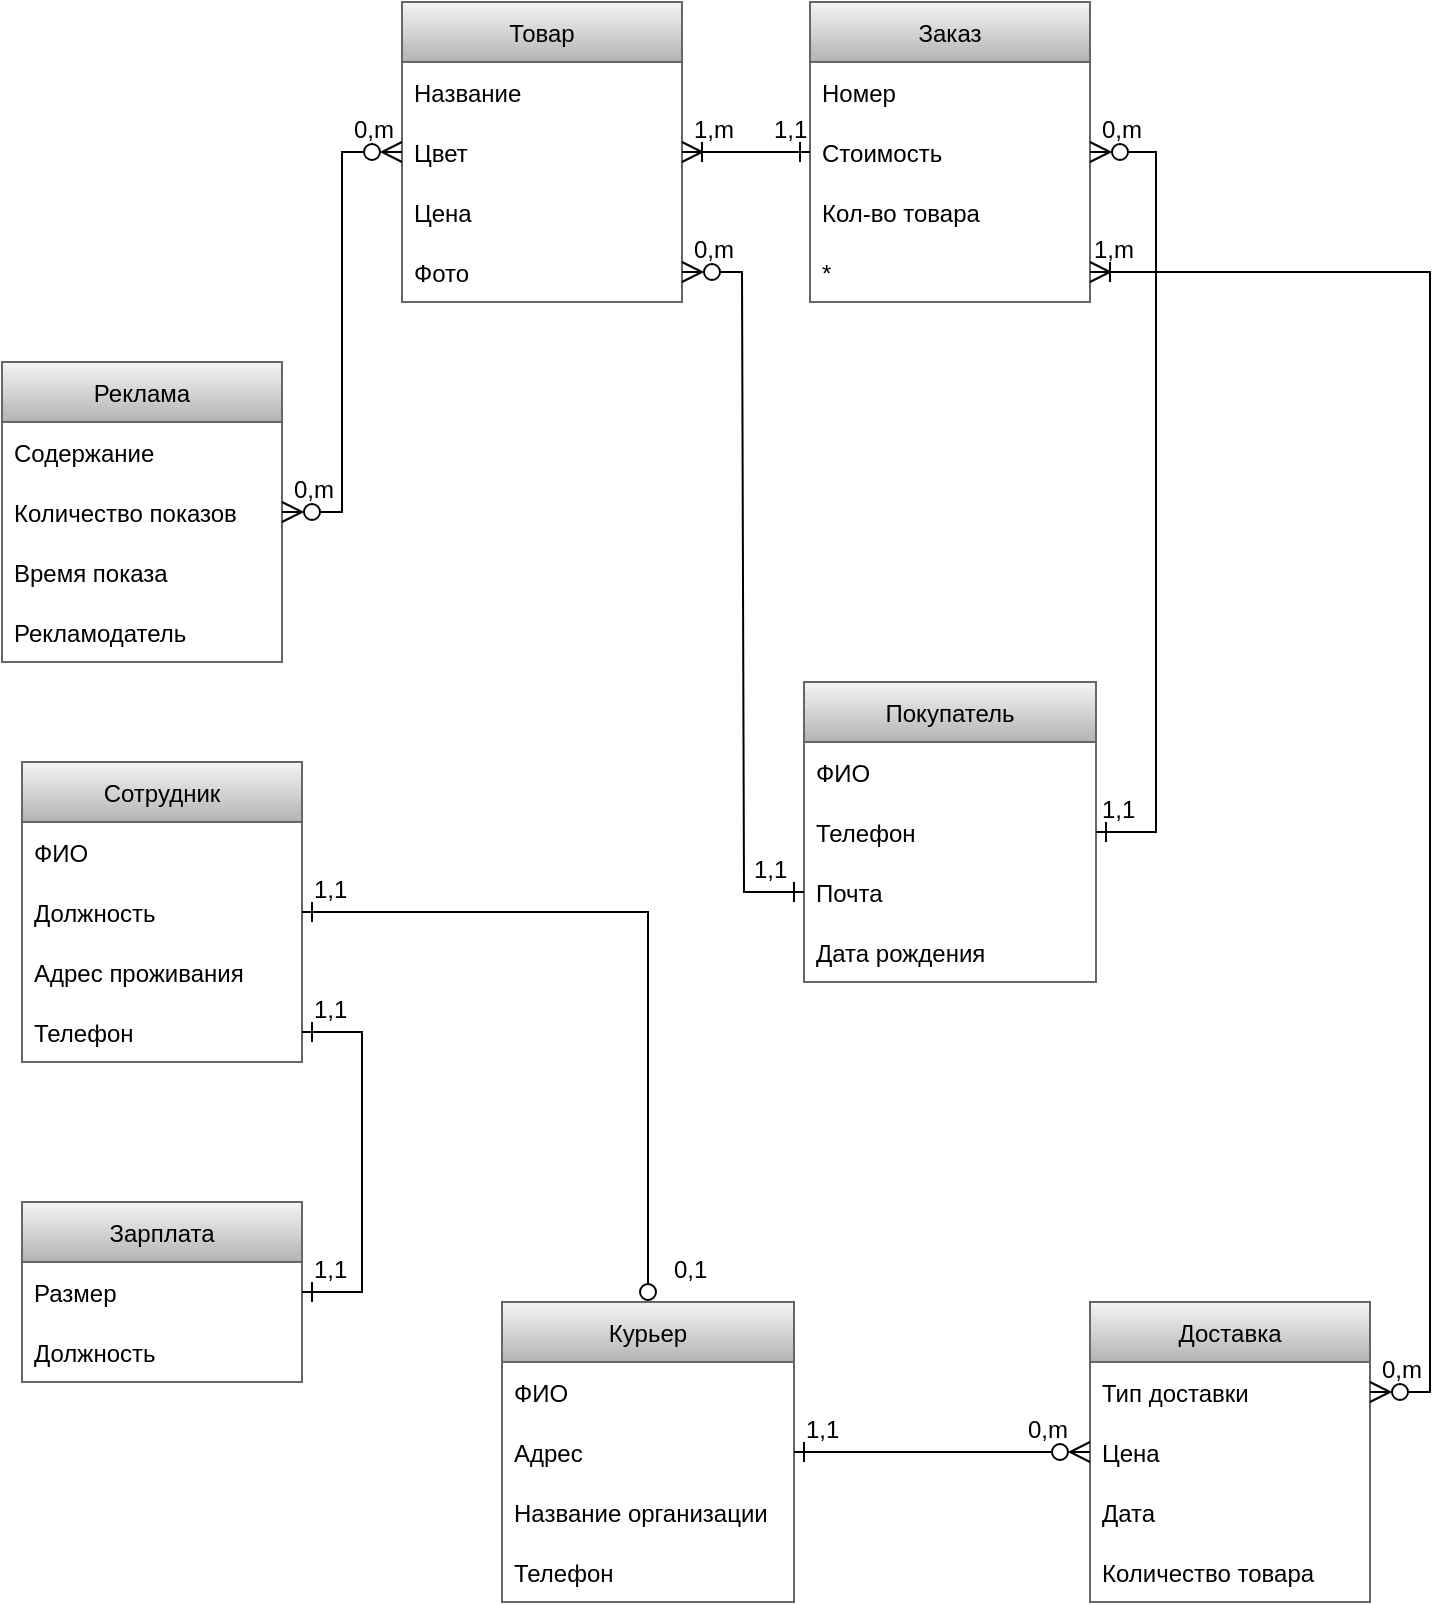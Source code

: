 <mxfile version="20.4.0" type="github">
  <diagram id="C5RBs43oDa-KdzZeNtuy" name="Page-1">
    <mxGraphModel dx="1566" dy="796" grid="1" gridSize="10" guides="1" tooltips="1" connect="1" arrows="1" fold="1" page="1" pageScale="1" pageWidth="827" pageHeight="1169" math="0" shadow="0">
      <root>
        <mxCell id="WIyWlLk6GJQsqaUBKTNV-0" />
        <mxCell id="WIyWlLk6GJQsqaUBKTNV-1" parent="WIyWlLk6GJQsqaUBKTNV-0" />
        <mxCell id="nwSjsbXlRZ_8o17zB7dd-1" value="Покупатель" style="swimlane;fontStyle=0;childLayout=stackLayout;horizontal=1;startSize=30;horizontalStack=0;resizeParent=1;resizeParentMax=0;resizeLast=0;collapsible=1;marginBottom=0;fillColor=#f5f5f5;gradientColor=#b3b3b3;strokeColor=#666666;" parent="WIyWlLk6GJQsqaUBKTNV-1" vertex="1">
          <mxGeometry x="411" y="360" width="146" height="150" as="geometry" />
        </mxCell>
        <mxCell id="nwSjsbXlRZ_8o17zB7dd-2" value="ФИО" style="text;strokeColor=none;fillColor=none;align=left;verticalAlign=middle;spacingLeft=4;spacingRight=4;overflow=hidden;points=[[0,0.5],[1,0.5]];portConstraint=eastwest;rotatable=0;" parent="nwSjsbXlRZ_8o17zB7dd-1" vertex="1">
          <mxGeometry y="30" width="146" height="30" as="geometry" />
        </mxCell>
        <mxCell id="nwSjsbXlRZ_8o17zB7dd-3" value="Телефон" style="text;strokeColor=none;fillColor=none;align=left;verticalAlign=middle;spacingLeft=4;spacingRight=4;overflow=hidden;points=[[0,0.5],[1,0.5]];portConstraint=eastwest;rotatable=0;" parent="nwSjsbXlRZ_8o17zB7dd-1" vertex="1">
          <mxGeometry y="60" width="146" height="30" as="geometry" />
        </mxCell>
        <mxCell id="nwSjsbXlRZ_8o17zB7dd-4" value="Почта" style="text;strokeColor=none;fillColor=none;align=left;verticalAlign=middle;spacingLeft=4;spacingRight=4;overflow=hidden;points=[[0,0.5],[1,0.5]];portConstraint=eastwest;rotatable=0;" parent="nwSjsbXlRZ_8o17zB7dd-1" vertex="1">
          <mxGeometry y="90" width="146" height="30" as="geometry" />
        </mxCell>
        <mxCell id="nwSjsbXlRZ_8o17zB7dd-29" value="Дата рождения" style="text;strokeColor=none;fillColor=none;align=left;verticalAlign=middle;spacingLeft=4;spacingRight=4;overflow=hidden;points=[[0,0.5],[1,0.5]];portConstraint=eastwest;rotatable=0;" parent="nwSjsbXlRZ_8o17zB7dd-1" vertex="1">
          <mxGeometry y="120" width="146" height="30" as="geometry" />
        </mxCell>
        <mxCell id="nwSjsbXlRZ_8o17zB7dd-9" value="Доставка" style="swimlane;fontStyle=0;childLayout=stackLayout;horizontal=1;startSize=30;horizontalStack=0;resizeParent=1;resizeParentMax=0;resizeLast=0;collapsible=1;marginBottom=0;fillColor=#f5f5f5;gradientColor=#b3b3b3;strokeColor=#666666;" parent="WIyWlLk6GJQsqaUBKTNV-1" vertex="1">
          <mxGeometry x="554" y="670" width="140" height="150" as="geometry" />
        </mxCell>
        <mxCell id="nwSjsbXlRZ_8o17zB7dd-10" value="Тип доставки" style="text;strokeColor=none;fillColor=none;align=left;verticalAlign=middle;spacingLeft=4;spacingRight=4;overflow=hidden;points=[[0,0.5],[1,0.5]];portConstraint=eastwest;rotatable=0;" parent="nwSjsbXlRZ_8o17zB7dd-9" vertex="1">
          <mxGeometry y="30" width="140" height="30" as="geometry" />
        </mxCell>
        <mxCell id="nwSjsbXlRZ_8o17zB7dd-11" value="Цена" style="text;strokeColor=none;fillColor=none;align=left;verticalAlign=middle;spacingLeft=4;spacingRight=4;overflow=hidden;points=[[0,0.5],[1,0.5]];portConstraint=eastwest;rotatable=0;" parent="nwSjsbXlRZ_8o17zB7dd-9" vertex="1">
          <mxGeometry y="60" width="140" height="30" as="geometry" />
        </mxCell>
        <mxCell id="nwSjsbXlRZ_8o17zB7dd-12" value="Дата" style="text;strokeColor=none;fillColor=none;align=left;verticalAlign=middle;spacingLeft=4;spacingRight=4;overflow=hidden;points=[[0,0.5],[1,0.5]];portConstraint=eastwest;rotatable=0;" parent="nwSjsbXlRZ_8o17zB7dd-9" vertex="1">
          <mxGeometry y="90" width="140" height="30" as="geometry" />
        </mxCell>
        <mxCell id="nwSjsbXlRZ_8o17zB7dd-28" value="Количество товара" style="text;strokeColor=none;fillColor=none;align=left;verticalAlign=middle;spacingLeft=4;spacingRight=4;overflow=hidden;points=[[0,0.5],[1,0.5]];portConstraint=eastwest;rotatable=0;" parent="nwSjsbXlRZ_8o17zB7dd-9" vertex="1">
          <mxGeometry y="120" width="140" height="30" as="geometry" />
        </mxCell>
        <mxCell id="nwSjsbXlRZ_8o17zB7dd-13" value="Товар" style="swimlane;fontStyle=0;childLayout=stackLayout;horizontal=1;startSize=30;horizontalStack=0;resizeParent=1;resizeParentMax=0;resizeLast=0;collapsible=1;marginBottom=0;fillColor=#f5f5f5;gradientColor=#b3b3b3;strokeColor=#666666;" parent="WIyWlLk6GJQsqaUBKTNV-1" vertex="1">
          <mxGeometry x="210" y="20" width="140" height="150" as="geometry" />
        </mxCell>
        <mxCell id="nwSjsbXlRZ_8o17zB7dd-14" value="Название" style="text;strokeColor=none;fillColor=none;align=left;verticalAlign=middle;spacingLeft=4;spacingRight=4;overflow=hidden;points=[[0,0.5],[1,0.5]];portConstraint=eastwest;rotatable=0;" parent="nwSjsbXlRZ_8o17zB7dd-13" vertex="1">
          <mxGeometry y="30" width="140" height="30" as="geometry" />
        </mxCell>
        <mxCell id="nwSjsbXlRZ_8o17zB7dd-15" value="Цвет" style="text;strokeColor=none;fillColor=none;align=left;verticalAlign=middle;spacingLeft=4;spacingRight=4;overflow=hidden;points=[[0,0.5],[1,0.5]];portConstraint=eastwest;rotatable=0;" parent="nwSjsbXlRZ_8o17zB7dd-13" vertex="1">
          <mxGeometry y="60" width="140" height="30" as="geometry" />
        </mxCell>
        <mxCell id="nwSjsbXlRZ_8o17zB7dd-16" value="Цена" style="text;strokeColor=none;fillColor=none;align=left;verticalAlign=middle;spacingLeft=4;spacingRight=4;overflow=hidden;points=[[0,0.5],[1,0.5]];portConstraint=eastwest;rotatable=0;" parent="nwSjsbXlRZ_8o17zB7dd-13" vertex="1">
          <mxGeometry y="90" width="140" height="30" as="geometry" />
        </mxCell>
        <mxCell id="nwSjsbXlRZ_8o17zB7dd-26" value="Фото" style="text;strokeColor=none;fillColor=none;align=left;verticalAlign=middle;spacingLeft=4;spacingRight=4;overflow=hidden;points=[[0,0.5],[1,0.5]];portConstraint=eastwest;rotatable=0;" parent="nwSjsbXlRZ_8o17zB7dd-13" vertex="1">
          <mxGeometry y="120" width="140" height="30" as="geometry" />
        </mxCell>
        <mxCell id="nwSjsbXlRZ_8o17zB7dd-17" value="Реклама" style="swimlane;fontStyle=0;childLayout=stackLayout;horizontal=1;startSize=30;horizontalStack=0;resizeParent=1;resizeParentMax=0;resizeLast=0;collapsible=1;marginBottom=0;fillColor=#f5f5f5;gradientColor=#b3b3b3;strokeColor=#666666;" parent="WIyWlLk6GJQsqaUBKTNV-1" vertex="1">
          <mxGeometry x="10" y="200" width="140" height="150" as="geometry" />
        </mxCell>
        <mxCell id="nwSjsbXlRZ_8o17zB7dd-18" value="Содержание" style="text;strokeColor=none;fillColor=none;align=left;verticalAlign=middle;spacingLeft=4;spacingRight=4;overflow=hidden;points=[[0,0.5],[1,0.5]];portConstraint=eastwest;rotatable=0;" parent="nwSjsbXlRZ_8o17zB7dd-17" vertex="1">
          <mxGeometry y="30" width="140" height="30" as="geometry" />
        </mxCell>
        <mxCell id="nwSjsbXlRZ_8o17zB7dd-19" value="Количество показов" style="text;strokeColor=none;fillColor=none;align=left;verticalAlign=middle;spacingLeft=4;spacingRight=4;overflow=hidden;points=[[0,0.5],[1,0.5]];portConstraint=eastwest;rotatable=0;" parent="nwSjsbXlRZ_8o17zB7dd-17" vertex="1">
          <mxGeometry y="60" width="140" height="30" as="geometry" />
        </mxCell>
        <mxCell id="nwSjsbXlRZ_8o17zB7dd-20" value="Время показа" style="text;strokeColor=none;fillColor=none;align=left;verticalAlign=middle;spacingLeft=4;spacingRight=4;overflow=hidden;points=[[0,0.5],[1,0.5]];portConstraint=eastwest;rotatable=0;" parent="nwSjsbXlRZ_8o17zB7dd-17" vertex="1">
          <mxGeometry y="90" width="140" height="30" as="geometry" />
        </mxCell>
        <mxCell id="nwSjsbXlRZ_8o17zB7dd-27" value="Рекламодатель" style="text;strokeColor=none;fillColor=none;align=left;verticalAlign=middle;spacingLeft=4;spacingRight=4;overflow=hidden;points=[[0,0.5],[1,0.5]];portConstraint=eastwest;rotatable=0;" parent="nwSjsbXlRZ_8o17zB7dd-17" vertex="1">
          <mxGeometry y="120" width="140" height="30" as="geometry" />
        </mxCell>
        <mxCell id="nwSjsbXlRZ_8o17zB7dd-53" value="Заказ" style="swimlane;fontStyle=0;childLayout=stackLayout;horizontal=1;startSize=30;horizontalStack=0;resizeParent=1;resizeParentMax=0;resizeLast=0;collapsible=1;marginBottom=0;fillColor=#f5f5f5;gradientColor=#b3b3b3;strokeColor=#666666;" parent="WIyWlLk6GJQsqaUBKTNV-1" vertex="1">
          <mxGeometry x="414" y="20" width="140" height="150" as="geometry" />
        </mxCell>
        <mxCell id="nwSjsbXlRZ_8o17zB7dd-54" value="Номер" style="text;strokeColor=none;fillColor=none;align=left;verticalAlign=middle;spacingLeft=4;spacingRight=4;overflow=hidden;points=[[0,0.5],[1,0.5]];portConstraint=eastwest;rotatable=0;" parent="nwSjsbXlRZ_8o17zB7dd-53" vertex="1">
          <mxGeometry y="30" width="140" height="30" as="geometry" />
        </mxCell>
        <mxCell id="nwSjsbXlRZ_8o17zB7dd-55" value="Стоимость" style="text;strokeColor=none;fillColor=none;align=left;verticalAlign=middle;spacingLeft=4;spacingRight=4;overflow=hidden;points=[[0,0.5],[1,0.5]];portConstraint=eastwest;rotatable=0;" parent="nwSjsbXlRZ_8o17zB7dd-53" vertex="1">
          <mxGeometry y="60" width="140" height="30" as="geometry" />
        </mxCell>
        <mxCell id="nwSjsbXlRZ_8o17zB7dd-56" value="Кол-во товара" style="text;strokeColor=none;fillColor=none;align=left;verticalAlign=middle;spacingLeft=4;spacingRight=4;overflow=hidden;points=[[0,0.5],[1,0.5]];portConstraint=eastwest;rotatable=0;" parent="nwSjsbXlRZ_8o17zB7dd-53" vertex="1">
          <mxGeometry y="90" width="140" height="30" as="geometry" />
        </mxCell>
        <mxCell id="nwSjsbXlRZ_8o17zB7dd-57" value="*" style="text;strokeColor=none;fillColor=none;align=left;verticalAlign=middle;spacingLeft=4;spacingRight=4;overflow=hidden;points=[[0,0.5],[1,0.5]];portConstraint=eastwest;rotatable=0;" parent="nwSjsbXlRZ_8o17zB7dd-53" vertex="1">
          <mxGeometry y="120" width="140" height="30" as="geometry" />
        </mxCell>
        <mxCell id="nwSjsbXlRZ_8o17zB7dd-58" value="Сотрудник" style="swimlane;fontStyle=0;childLayout=stackLayout;horizontal=1;startSize=30;horizontalStack=0;resizeParent=1;resizeParentMax=0;resizeLast=0;collapsible=1;marginBottom=0;fillColor=#f5f5f5;gradientColor=#b3b3b3;strokeColor=#666666;" parent="WIyWlLk6GJQsqaUBKTNV-1" vertex="1">
          <mxGeometry x="20" y="400" width="140" height="150" as="geometry" />
        </mxCell>
        <mxCell id="nwSjsbXlRZ_8o17zB7dd-59" value="ФИО" style="text;strokeColor=none;fillColor=none;align=left;verticalAlign=middle;spacingLeft=4;spacingRight=4;overflow=hidden;points=[[0,0.5],[1,0.5]];portConstraint=eastwest;rotatable=0;" parent="nwSjsbXlRZ_8o17zB7dd-58" vertex="1">
          <mxGeometry y="30" width="140" height="30" as="geometry" />
        </mxCell>
        <mxCell id="nwSjsbXlRZ_8o17zB7dd-60" value="Должность" style="text;strokeColor=none;fillColor=none;align=left;verticalAlign=middle;spacingLeft=4;spacingRight=4;overflow=hidden;points=[[0,0.5],[1,0.5]];portConstraint=eastwest;rotatable=0;" parent="nwSjsbXlRZ_8o17zB7dd-58" vertex="1">
          <mxGeometry y="60" width="140" height="30" as="geometry" />
        </mxCell>
        <mxCell id="nwSjsbXlRZ_8o17zB7dd-61" value="Адрес проживания" style="text;strokeColor=none;fillColor=none;align=left;verticalAlign=middle;spacingLeft=4;spacingRight=4;overflow=hidden;points=[[0,0.5],[1,0.5]];portConstraint=eastwest;rotatable=0;" parent="nwSjsbXlRZ_8o17zB7dd-58" vertex="1">
          <mxGeometry y="90" width="140" height="30" as="geometry" />
        </mxCell>
        <mxCell id="nwSjsbXlRZ_8o17zB7dd-62" value="Телефон" style="text;strokeColor=none;fillColor=none;align=left;verticalAlign=middle;spacingLeft=4;spacingRight=4;overflow=hidden;points=[[0,0.5],[1,0.5]];portConstraint=eastwest;rotatable=0;" parent="nwSjsbXlRZ_8o17zB7dd-58" vertex="1">
          <mxGeometry y="120" width="140" height="30" as="geometry" />
        </mxCell>
        <mxCell id="nwSjsbXlRZ_8o17zB7dd-73" value="Курьер" style="swimlane;fontStyle=0;childLayout=stackLayout;horizontal=1;startSize=30;horizontalStack=0;resizeParent=1;resizeParentMax=0;resizeLast=0;collapsible=1;marginBottom=0;fillColor=#f5f5f5;gradientColor=#b3b3b3;strokeColor=#666666;" parent="WIyWlLk6GJQsqaUBKTNV-1" vertex="1">
          <mxGeometry x="260" y="670" width="146" height="150" as="geometry" />
        </mxCell>
        <mxCell id="nwSjsbXlRZ_8o17zB7dd-74" value="ФИО" style="text;strokeColor=none;fillColor=none;align=left;verticalAlign=middle;spacingLeft=4;spacingRight=4;overflow=hidden;points=[[0,0.5],[1,0.5]];portConstraint=eastwest;rotatable=0;" parent="nwSjsbXlRZ_8o17zB7dd-73" vertex="1">
          <mxGeometry y="30" width="146" height="30" as="geometry" />
        </mxCell>
        <mxCell id="nwSjsbXlRZ_8o17zB7dd-75" value="Адрес" style="text;strokeColor=none;fillColor=none;align=left;verticalAlign=middle;spacingLeft=4;spacingRight=4;overflow=hidden;points=[[0,0.5],[1,0.5]];portConstraint=eastwest;rotatable=0;" parent="nwSjsbXlRZ_8o17zB7dd-73" vertex="1">
          <mxGeometry y="60" width="146" height="30" as="geometry" />
        </mxCell>
        <mxCell id="nwSjsbXlRZ_8o17zB7dd-76" value="Название организации" style="text;strokeColor=none;fillColor=none;align=left;verticalAlign=middle;spacingLeft=4;spacingRight=4;overflow=hidden;points=[[0,0.5],[1,0.5]];portConstraint=eastwest;rotatable=0;" parent="nwSjsbXlRZ_8o17zB7dd-73" vertex="1">
          <mxGeometry y="90" width="146" height="30" as="geometry" />
        </mxCell>
        <mxCell id="nwSjsbXlRZ_8o17zB7dd-77" value="Телефон" style="text;strokeColor=none;fillColor=none;align=left;verticalAlign=middle;spacingLeft=4;spacingRight=4;overflow=hidden;points=[[0,0.5],[1,0.5]];portConstraint=eastwest;rotatable=0;" parent="nwSjsbXlRZ_8o17zB7dd-73" vertex="1">
          <mxGeometry y="120" width="146" height="30" as="geometry" />
        </mxCell>
        <mxCell id="aQJZllyubFiyU5H1AheD-1" value="" style="edgeStyle=entityRelationEdgeStyle;fontSize=12;html=1;endArrow=ERone;endFill=0;rounded=0;startArrow=ERzeroToMany;startFill=0;strokeWidth=1;endSize=8;startSize=8;" edge="1" parent="WIyWlLk6GJQsqaUBKTNV-1" source="nwSjsbXlRZ_8o17zB7dd-53" target="nwSjsbXlRZ_8o17zB7dd-1">
          <mxGeometry width="100" height="100" relative="1" as="geometry">
            <mxPoint x="520" y="350" as="sourcePoint" />
            <mxPoint x="620" y="250" as="targetPoint" />
          </mxGeometry>
        </mxCell>
        <mxCell id="aQJZllyubFiyU5H1AheD-6" value="" style="edgeStyle=entityRelationEdgeStyle;fontSize=12;html=1;endArrow=ERone;endFill=0;rounded=0;entryX=0;entryY=0.5;entryDx=0;entryDy=0;exitX=1;exitY=0.5;exitDx=0;exitDy=0;endSize=8;startSize=8;startArrow=ERzeroToMany;startFill=0;" edge="1" parent="WIyWlLk6GJQsqaUBKTNV-1" source="nwSjsbXlRZ_8o17zB7dd-26" target="nwSjsbXlRZ_8o17zB7dd-4">
          <mxGeometry width="100" height="100" relative="1" as="geometry">
            <mxPoint x="480" y="390" as="sourcePoint" />
            <mxPoint x="580" y="290" as="targetPoint" />
          </mxGeometry>
        </mxCell>
        <mxCell id="aQJZllyubFiyU5H1AheD-7" value="" style="edgeStyle=entityRelationEdgeStyle;fontSize=12;html=1;endArrow=ERone;endFill=0;rounded=0;entryX=0;entryY=0.5;entryDx=0;entryDy=0;endSize=8;startSize=8;startArrow=ERoneToMany;startFill=0;" edge="1" parent="WIyWlLk6GJQsqaUBKTNV-1" source="nwSjsbXlRZ_8o17zB7dd-15" target="nwSjsbXlRZ_8o17zB7dd-55">
          <mxGeometry width="100" height="100" relative="1" as="geometry">
            <mxPoint x="260" y="220" as="sourcePoint" />
            <mxPoint x="540" y="360" as="targetPoint" />
          </mxGeometry>
        </mxCell>
        <mxCell id="aQJZllyubFiyU5H1AheD-14" value="" style="edgeStyle=entityRelationEdgeStyle;fontSize=12;html=1;endArrow=ERzeroToMany;endFill=0;rounded=0;endSize=8;startSize=8;startArrow=ERoneToMany;startFill=0;exitX=1;exitY=0.5;exitDx=0;exitDy=0;" edge="1" parent="WIyWlLk6GJQsqaUBKTNV-1" source="nwSjsbXlRZ_8o17zB7dd-57" target="nwSjsbXlRZ_8o17zB7dd-10">
          <mxGeometry width="100" height="100" relative="1" as="geometry">
            <mxPoint x="490" y="180" as="sourcePoint" />
            <mxPoint x="450" y="450" as="targetPoint" />
          </mxGeometry>
        </mxCell>
        <mxCell id="aQJZllyubFiyU5H1AheD-15" value="" style="edgeStyle=entityRelationEdgeStyle;fontSize=12;html=1;endArrow=ERzeroToMany;rounded=0;strokeWidth=1;startSize=8;endSize=8;startArrow=ERone;startFill=0;endFill=0;" edge="1" parent="WIyWlLk6GJQsqaUBKTNV-1" source="nwSjsbXlRZ_8o17zB7dd-73" target="nwSjsbXlRZ_8o17zB7dd-9">
          <mxGeometry width="100" height="100" relative="1" as="geometry">
            <mxPoint x="330" y="530" as="sourcePoint" />
            <mxPoint x="430" y="430" as="targetPoint" />
          </mxGeometry>
        </mxCell>
        <mxCell id="aQJZllyubFiyU5H1AheD-16" value="" style="edgeStyle=orthogonalEdgeStyle;fontSize=12;html=1;endArrow=oval;endFill=0;rounded=0;strokeWidth=1;startSize=8;endSize=8;startArrow=ERone;startFill=0;sourcePerimeterSpacing=0;targetPerimeterSpacing=5;" edge="1" parent="WIyWlLk6GJQsqaUBKTNV-1" source="nwSjsbXlRZ_8o17zB7dd-58" target="nwSjsbXlRZ_8o17zB7dd-73">
          <mxGeometry width="100" height="100" relative="1" as="geometry">
            <mxPoint x="50" y="730" as="sourcePoint" />
            <mxPoint x="150" y="630" as="targetPoint" />
          </mxGeometry>
        </mxCell>
        <mxCell id="aQJZllyubFiyU5H1AheD-17" value="" style="edgeStyle=entityRelationEdgeStyle;fontSize=12;html=1;endArrow=ERzeroToMany;rounded=0;strokeWidth=1;startSize=8;endSize=8;sourcePerimeterSpacing=0;targetPerimeterSpacing=5;startArrow=ERzeroToMany;startFill=0;endFill=0;entryX=0;entryY=0.5;entryDx=0;entryDy=0;" edge="1" parent="WIyWlLk6GJQsqaUBKTNV-1" source="nwSjsbXlRZ_8o17zB7dd-17" target="nwSjsbXlRZ_8o17zB7dd-15">
          <mxGeometry width="100" height="100" relative="1" as="geometry">
            <mxPoint x="290" y="450" as="sourcePoint" />
            <mxPoint x="200" y="100" as="targetPoint" />
          </mxGeometry>
        </mxCell>
        <mxCell id="aQJZllyubFiyU5H1AheD-22" value="Зарплата" style="swimlane;fontStyle=0;childLayout=stackLayout;horizontal=1;startSize=30;horizontalStack=0;resizeParent=1;resizeParentMax=0;resizeLast=0;collapsible=1;marginBottom=0;fillColor=#f5f5f5;gradientColor=#b3b3b3;strokeColor=#666666;" vertex="1" parent="WIyWlLk6GJQsqaUBKTNV-1">
          <mxGeometry x="20" y="620" width="140" height="90" as="geometry" />
        </mxCell>
        <mxCell id="aQJZllyubFiyU5H1AheD-23" value="Размер" style="text;strokeColor=none;fillColor=none;align=left;verticalAlign=middle;spacingLeft=4;spacingRight=4;overflow=hidden;points=[[0,0.5],[1,0.5]];portConstraint=eastwest;rotatable=0;" vertex="1" parent="aQJZllyubFiyU5H1AheD-22">
          <mxGeometry y="30" width="140" height="30" as="geometry" />
        </mxCell>
        <mxCell id="aQJZllyubFiyU5H1AheD-24" value="Должность" style="text;strokeColor=none;fillColor=none;align=left;verticalAlign=middle;spacingLeft=4;spacingRight=4;overflow=hidden;points=[[0,0.5],[1,0.5]];portConstraint=eastwest;rotatable=0;" vertex="1" parent="aQJZllyubFiyU5H1AheD-22">
          <mxGeometry y="60" width="140" height="30" as="geometry" />
        </mxCell>
        <mxCell id="aQJZllyubFiyU5H1AheD-27" value="" style="edgeStyle=entityRelationEdgeStyle;fontSize=12;html=1;endArrow=ERone;startArrow=ERone;rounded=0;strokeWidth=1;startSize=8;endSize=8;sourcePerimeterSpacing=0;targetPerimeterSpacing=5;entryX=1;entryY=0.5;entryDx=0;entryDy=0;exitX=1;exitY=0.5;exitDx=0;exitDy=0;startFill=0;endFill=0;" edge="1" parent="WIyWlLk6GJQsqaUBKTNV-1" source="aQJZllyubFiyU5H1AheD-23" target="nwSjsbXlRZ_8o17zB7dd-62">
          <mxGeometry width="100" height="100" relative="1" as="geometry">
            <mxPoint x="290" y="620" as="sourcePoint" />
            <mxPoint x="390" y="520" as="targetPoint" />
          </mxGeometry>
        </mxCell>
        <mxCell id="aQJZllyubFiyU5H1AheD-28" value="1,1" style="text;strokeColor=none;fillColor=none;spacingLeft=4;spacingRight=4;overflow=hidden;rotatable=0;points=[[0,0.5],[1,0.5]];portConstraint=eastwest;fontSize=12;" vertex="1" parent="WIyWlLk6GJQsqaUBKTNV-1">
          <mxGeometry x="160" y="510" width="40" height="30" as="geometry" />
        </mxCell>
        <mxCell id="aQJZllyubFiyU5H1AheD-29" value="1,1" style="text;strokeColor=none;fillColor=none;spacingLeft=4;spacingRight=4;overflow=hidden;rotatable=0;points=[[0,0.5],[1,0.5]];portConstraint=eastwest;fontSize=12;" vertex="1" parent="WIyWlLk6GJQsqaUBKTNV-1">
          <mxGeometry x="160" y="640" width="40" height="30" as="geometry" />
        </mxCell>
        <mxCell id="aQJZllyubFiyU5H1AheD-31" value="1,1" style="text;strokeColor=none;fillColor=none;spacingLeft=4;spacingRight=4;overflow=hidden;rotatable=0;points=[[0,0.5],[1,0.5]];portConstraint=eastwest;fontSize=12;" vertex="1" parent="WIyWlLk6GJQsqaUBKTNV-1">
          <mxGeometry x="160" y="450" width="40" height="30" as="geometry" />
        </mxCell>
        <mxCell id="aQJZllyubFiyU5H1AheD-32" value="0,1" style="text;strokeColor=none;fillColor=none;spacingLeft=4;spacingRight=4;overflow=hidden;rotatable=0;points=[[0,0.5],[1,0.5]];portConstraint=eastwest;fontSize=12;" vertex="1" parent="WIyWlLk6GJQsqaUBKTNV-1">
          <mxGeometry x="340" y="640" width="40" height="30" as="geometry" />
        </mxCell>
        <mxCell id="aQJZllyubFiyU5H1AheD-33" value="1,1" style="text;strokeColor=none;fillColor=none;spacingLeft=4;spacingRight=4;overflow=hidden;rotatable=0;points=[[0,0.5],[1,0.5]];portConstraint=eastwest;fontSize=12;" vertex="1" parent="WIyWlLk6GJQsqaUBKTNV-1">
          <mxGeometry x="406" y="720" width="40" height="30" as="geometry" />
        </mxCell>
        <mxCell id="aQJZllyubFiyU5H1AheD-34" value="0,m" style="text;strokeColor=none;fillColor=none;spacingLeft=4;spacingRight=4;overflow=hidden;rotatable=0;points=[[0,0.5],[1,0.5]];portConstraint=eastwest;fontSize=12;" vertex="1" parent="WIyWlLk6GJQsqaUBKTNV-1">
          <mxGeometry x="517" y="720" width="40" height="30" as="geometry" />
        </mxCell>
        <mxCell id="aQJZllyubFiyU5H1AheD-35" value="0,m" style="text;strokeColor=none;fillColor=none;spacingLeft=4;spacingRight=4;overflow=hidden;rotatable=0;points=[[0,0.5],[1,0.5]];portConstraint=eastwest;fontSize=12;" vertex="1" parent="WIyWlLk6GJQsqaUBKTNV-1">
          <mxGeometry x="694" y="690" width="40" height="30" as="geometry" />
        </mxCell>
        <mxCell id="aQJZllyubFiyU5H1AheD-36" value="0,m" style="text;strokeColor=none;fillColor=none;spacingLeft=4;spacingRight=4;overflow=hidden;rotatable=0;points=[[0,0.5],[1,0.5]];portConstraint=eastwest;fontSize=12;" vertex="1" parent="WIyWlLk6GJQsqaUBKTNV-1">
          <mxGeometry x="150" y="250" width="40" height="30" as="geometry" />
        </mxCell>
        <mxCell id="aQJZllyubFiyU5H1AheD-37" value="0,m" style="text;strokeColor=none;fillColor=none;spacingLeft=4;spacingRight=4;overflow=hidden;rotatable=0;points=[[0,0.5],[1,0.5]];portConstraint=eastwest;fontSize=12;" vertex="1" parent="WIyWlLk6GJQsqaUBKTNV-1">
          <mxGeometry x="180" y="70" width="40" height="30" as="geometry" />
        </mxCell>
        <mxCell id="aQJZllyubFiyU5H1AheD-38" value="0,m" style="text;strokeColor=none;fillColor=none;spacingLeft=4;spacingRight=4;overflow=hidden;rotatable=0;points=[[0,0.5],[1,0.5]];portConstraint=eastwest;fontSize=12;" vertex="1" parent="WIyWlLk6GJQsqaUBKTNV-1">
          <mxGeometry x="350" y="130" width="40" height="30" as="geometry" />
        </mxCell>
        <mxCell id="aQJZllyubFiyU5H1AheD-39" value="0,m" style="text;strokeColor=none;fillColor=none;spacingLeft=4;spacingRight=4;overflow=hidden;rotatable=0;points=[[0,0.5],[1,0.5]];portConstraint=eastwest;fontSize=12;" vertex="1" parent="WIyWlLk6GJQsqaUBKTNV-1">
          <mxGeometry x="554" y="70" width="40" height="30" as="geometry" />
        </mxCell>
        <mxCell id="aQJZllyubFiyU5H1AheD-41" value="1,m" style="text;strokeColor=none;fillColor=none;spacingLeft=4;spacingRight=4;overflow=hidden;rotatable=0;points=[[0,0.5],[1,0.5]];portConstraint=eastwest;fontSize=12;" vertex="1" parent="WIyWlLk6GJQsqaUBKTNV-1">
          <mxGeometry x="350" y="70" width="40" height="30" as="geometry" />
        </mxCell>
        <mxCell id="aQJZllyubFiyU5H1AheD-42" value="1,1" style="text;strokeColor=none;fillColor=none;spacingLeft=4;spacingRight=4;overflow=hidden;rotatable=0;points=[[0,0.5],[1,0.5]];portConstraint=eastwest;fontSize=12;" vertex="1" parent="WIyWlLk6GJQsqaUBKTNV-1">
          <mxGeometry x="390" y="70" width="40" height="30" as="geometry" />
        </mxCell>
        <mxCell id="aQJZllyubFiyU5H1AheD-45" value="1,1" style="text;strokeColor=none;fillColor=none;spacingLeft=4;spacingRight=4;overflow=hidden;rotatable=0;points=[[0,0.5],[1,0.5]];portConstraint=eastwest;fontSize=12;" vertex="1" parent="WIyWlLk6GJQsqaUBKTNV-1">
          <mxGeometry x="380" y="440" width="40" height="30" as="geometry" />
        </mxCell>
        <mxCell id="aQJZllyubFiyU5H1AheD-46" value="1,1" style="text;strokeColor=none;fillColor=none;spacingLeft=4;spacingRight=4;overflow=hidden;rotatable=0;points=[[0,0.5],[1,0.5]];portConstraint=eastwest;fontSize=12;" vertex="1" parent="WIyWlLk6GJQsqaUBKTNV-1">
          <mxGeometry x="554" y="410" width="40" height="30" as="geometry" />
        </mxCell>
        <mxCell id="aQJZllyubFiyU5H1AheD-47" value="1,m" style="text;strokeColor=none;fillColor=none;spacingLeft=4;spacingRight=4;overflow=hidden;rotatable=0;points=[[0,0.5],[1,0.5]];portConstraint=eastwest;fontSize=12;" vertex="1" parent="WIyWlLk6GJQsqaUBKTNV-1">
          <mxGeometry x="550" y="130" width="40" height="30" as="geometry" />
        </mxCell>
      </root>
    </mxGraphModel>
  </diagram>
</mxfile>
